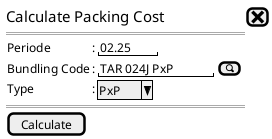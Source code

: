 @startsalt
{
  <size:15>Calculate Packing Cost |[<size:20><&x>]|*
  ==
  {
    |Periode        |:|" 02.25 "|*
    |Bundling Code  |:|" TAR 024J PxP "|[<&magnifying-glass>] 
    |Type           |:|^ PxP ^|*
  }
  ==
  [Calculate]
}
@endsalt